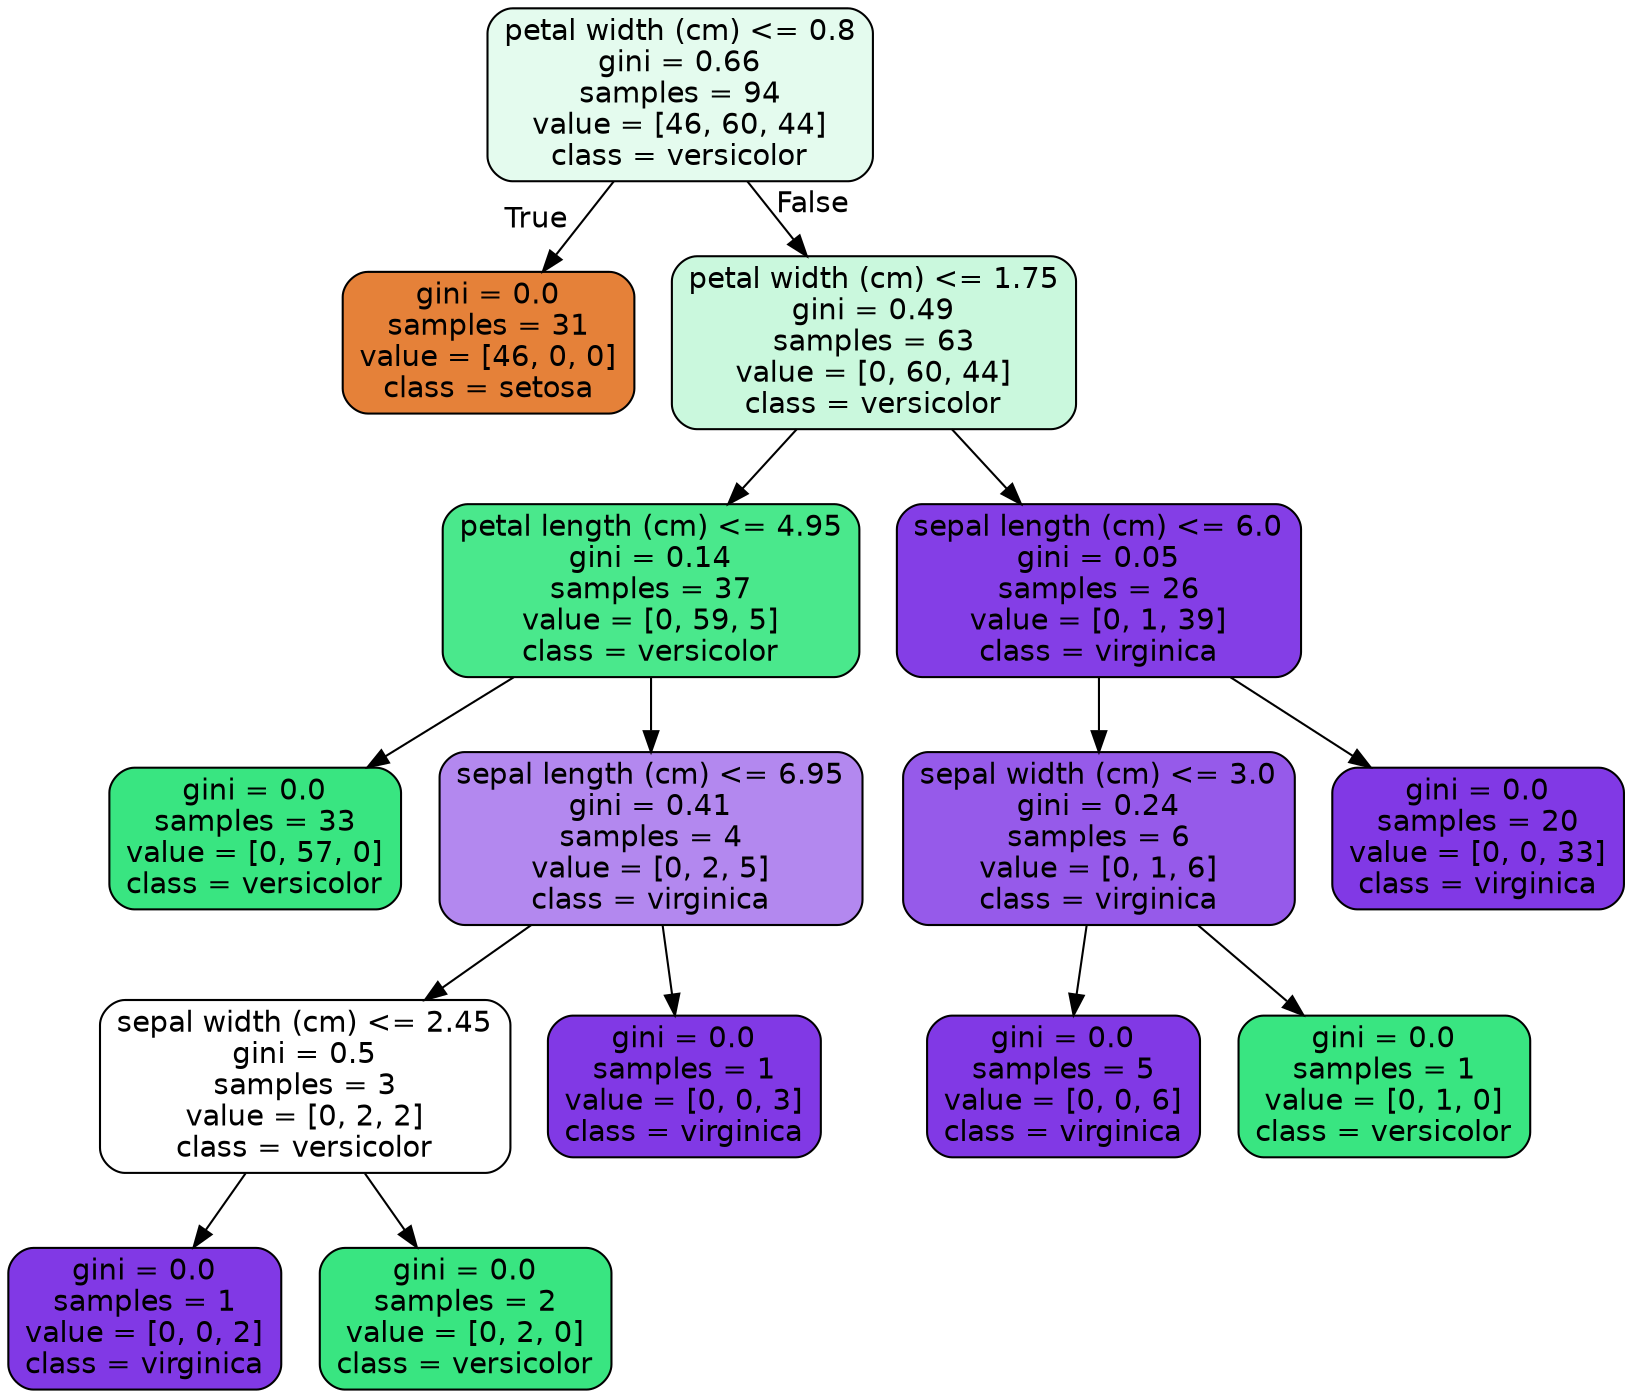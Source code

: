digraph Tree {
node [shape=box, style="filled, rounded", color="black", fontname=helvetica] ;
edge [fontname=helvetica] ;
0 [label="petal width (cm) <= 0.8\ngini = 0.66\nsamples = 94\nvalue = [46, 60, 44]\nclass = versicolor", fillcolor="#39e58122"] ;
1 [label="gini = 0.0\nsamples = 31\nvalue = [46, 0, 0]\nclass = setosa", fillcolor="#e58139ff"] ;
0 -> 1 [labeldistance=2.5, labelangle=45, headlabel="True"] ;
2 [label="petal width (cm) <= 1.75\ngini = 0.49\nsamples = 63\nvalue = [0, 60, 44]\nclass = versicolor", fillcolor="#39e58144"] ;
0 -> 2 [labeldistance=2.5, labelangle=-45, headlabel="False"] ;
3 [label="petal length (cm) <= 4.95\ngini = 0.14\nsamples = 37\nvalue = [0, 59, 5]\nclass = versicolor", fillcolor="#39e581e9"] ;
2 -> 3 ;
4 [label="gini = 0.0\nsamples = 33\nvalue = [0, 57, 0]\nclass = versicolor", fillcolor="#39e581ff"] ;
3 -> 4 ;
5 [label="sepal length (cm) <= 6.95\ngini = 0.41\nsamples = 4\nvalue = [0, 2, 5]\nclass = virginica", fillcolor="#8139e599"] ;
3 -> 5 ;
6 [label="sepal width (cm) <= 2.45\ngini = 0.5\nsamples = 3\nvalue = [0, 2, 2]\nclass = versicolor", fillcolor="#39e58100"] ;
5 -> 6 ;
7 [label="gini = 0.0\nsamples = 1\nvalue = [0, 0, 2]\nclass = virginica", fillcolor="#8139e5ff"] ;
6 -> 7 ;
8 [label="gini = 0.0\nsamples = 2\nvalue = [0, 2, 0]\nclass = versicolor", fillcolor="#39e581ff"] ;
6 -> 8 ;
9 [label="gini = 0.0\nsamples = 1\nvalue = [0, 0, 3]\nclass = virginica", fillcolor="#8139e5ff"] ;
5 -> 9 ;
10 [label="sepal length (cm) <= 6.0\ngini = 0.05\nsamples = 26\nvalue = [0, 1, 39]\nclass = virginica", fillcolor="#8139e5f8"] ;
2 -> 10 ;
11 [label="sepal width (cm) <= 3.0\ngini = 0.24\nsamples = 6\nvalue = [0, 1, 6]\nclass = virginica", fillcolor="#8139e5d4"] ;
10 -> 11 ;
12 [label="gini = 0.0\nsamples = 5\nvalue = [0, 0, 6]\nclass = virginica", fillcolor="#8139e5ff"] ;
11 -> 12 ;
13 [label="gini = 0.0\nsamples = 1\nvalue = [0, 1, 0]\nclass = versicolor", fillcolor="#39e581ff"] ;
11 -> 13 ;
14 [label="gini = 0.0\nsamples = 20\nvalue = [0, 0, 33]\nclass = virginica", fillcolor="#8139e5ff"] ;
10 -> 14 ;
}
